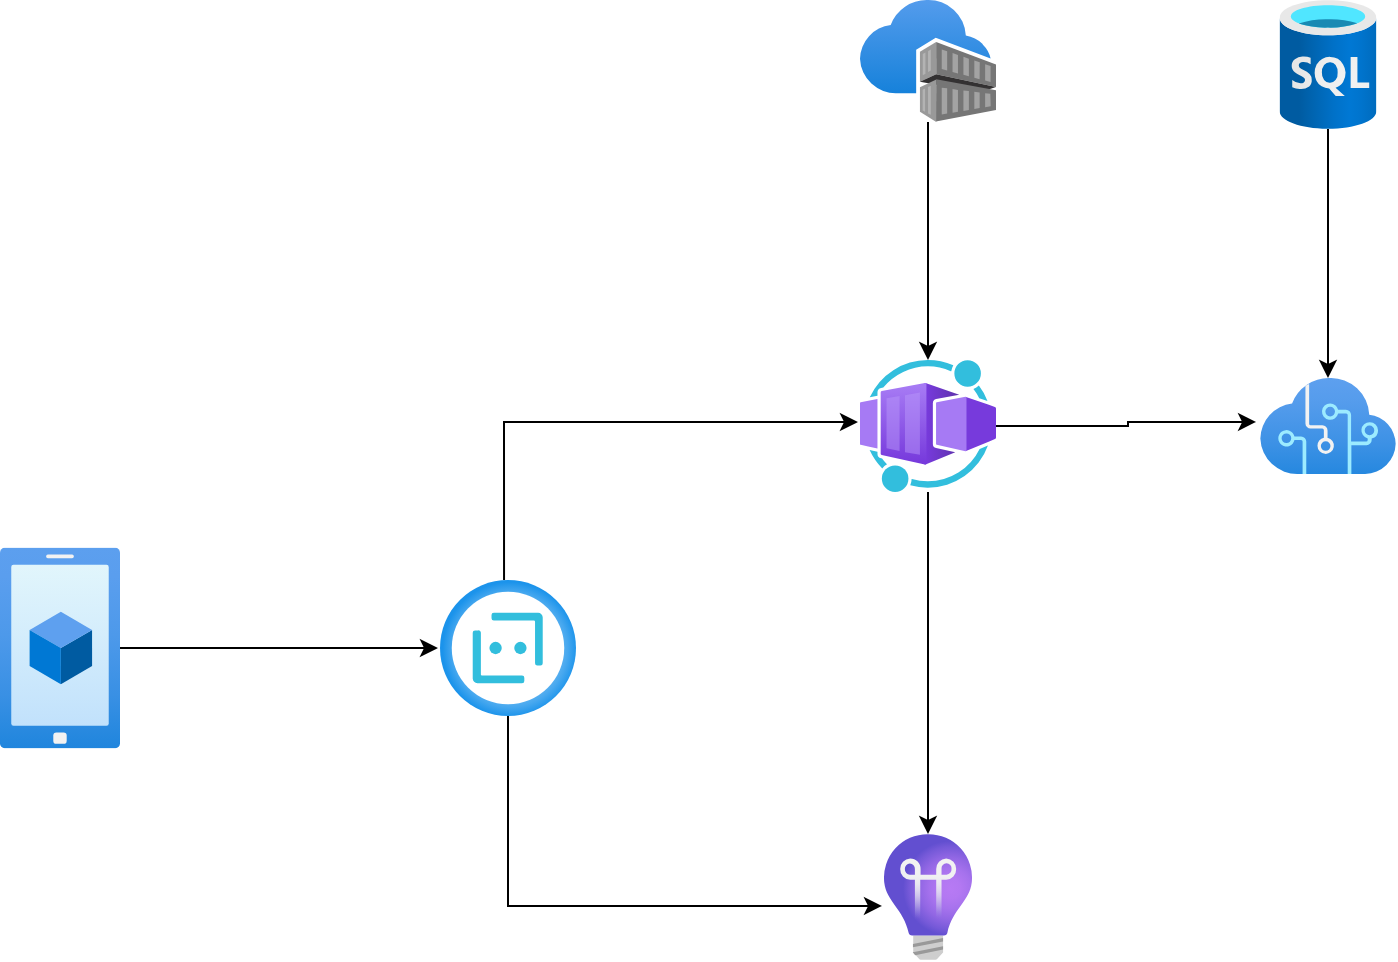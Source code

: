 <mxfile version="21.6.6" type="github">
  <diagram name="Page-1" id="CpIo1Z0mFZJBeZnzkhKw">
    <mxGraphModel dx="1434" dy="797" grid="1" gridSize="10" guides="1" tooltips="1" connect="1" arrows="1" fold="1" page="1" pageScale="1" pageWidth="850" pageHeight="1100" math="0" shadow="0">
      <root>
        <mxCell id="0" />
        <mxCell id="1" parent="0" />
        <mxCell id="af7t_kxeDES-sI4WgdZ9-8" style="edgeStyle=orthogonalEdgeStyle;rounded=0;orthogonalLoop=1;jettySize=auto;html=1;" edge="1" parent="1" source="af7t_kxeDES-sI4WgdZ9-3" target="af7t_kxeDES-sI4WgdZ9-7">
          <mxGeometry relative="1" as="geometry" />
        </mxCell>
        <mxCell id="af7t_kxeDES-sI4WgdZ9-3" value="" style="image;aspect=fixed;html=1;points=[];align=center;fontSize=12;image=img/lib/azure2/containers/Container_Registries.svg;" vertex="1" parent="1">
          <mxGeometry x="470" y="70" width="68" height="61" as="geometry" />
        </mxCell>
        <mxCell id="af7t_kxeDES-sI4WgdZ9-10" style="edgeStyle=orthogonalEdgeStyle;rounded=0;orthogonalLoop=1;jettySize=auto;html=1;entryX=-0.015;entryY=0.47;entryDx=0;entryDy=0;entryPerimeter=0;exitX=0.471;exitY=0;exitDx=0;exitDy=0;exitPerimeter=0;" edge="1" parent="1" source="af7t_kxeDES-sI4WgdZ9-4" target="af7t_kxeDES-sI4WgdZ9-7">
          <mxGeometry relative="1" as="geometry" />
        </mxCell>
        <mxCell id="af7t_kxeDES-sI4WgdZ9-11" style="edgeStyle=orthogonalEdgeStyle;rounded=0;orthogonalLoop=1;jettySize=auto;html=1;entryX=-0.023;entryY=0.571;entryDx=0;entryDy=0;entryPerimeter=0;exitX=0.5;exitY=0.985;exitDx=0;exitDy=0;exitPerimeter=0;" edge="1" parent="1" source="af7t_kxeDES-sI4WgdZ9-4" target="af7t_kxeDES-sI4WgdZ9-6">
          <mxGeometry relative="1" as="geometry" />
        </mxCell>
        <mxCell id="af7t_kxeDES-sI4WgdZ9-4" value="" style="image;aspect=fixed;html=1;points=[];align=center;fontSize=12;image=img/lib/azure2/ai_machine_learning/Bot_Services.svg;" vertex="1" parent="1">
          <mxGeometry x="260" y="360" width="68" height="68" as="geometry" />
        </mxCell>
        <mxCell id="af7t_kxeDES-sI4WgdZ9-6" value="" style="image;aspect=fixed;html=1;points=[];align=center;fontSize=12;image=img/lib/azure2/devops/Application_Insights.svg;" vertex="1" parent="1">
          <mxGeometry x="482" y="487" width="44" height="63" as="geometry" />
        </mxCell>
        <mxCell id="af7t_kxeDES-sI4WgdZ9-9" style="edgeStyle=orthogonalEdgeStyle;rounded=0;orthogonalLoop=1;jettySize=auto;html=1;" edge="1" parent="1" source="af7t_kxeDES-sI4WgdZ9-7" target="af7t_kxeDES-sI4WgdZ9-6">
          <mxGeometry relative="1" as="geometry" />
        </mxCell>
        <mxCell id="af7t_kxeDES-sI4WgdZ9-17" style="edgeStyle=orthogonalEdgeStyle;rounded=0;orthogonalLoop=1;jettySize=auto;html=1;entryX=-0.029;entryY=0.458;entryDx=0;entryDy=0;entryPerimeter=0;" edge="1" parent="1" source="af7t_kxeDES-sI4WgdZ9-7" target="af7t_kxeDES-sI4WgdZ9-16">
          <mxGeometry relative="1" as="geometry" />
        </mxCell>
        <mxCell id="af7t_kxeDES-sI4WgdZ9-7" value="" style="image;aspect=fixed;html=1;points=[];align=center;fontSize=12;image=img/lib/azure2/other/Worker_Container_App.svg;" vertex="1" parent="1">
          <mxGeometry x="470" y="250" width="68" height="66" as="geometry" />
        </mxCell>
        <mxCell id="af7t_kxeDES-sI4WgdZ9-14" style="edgeStyle=orthogonalEdgeStyle;rounded=0;orthogonalLoop=1;jettySize=auto;html=1;entryX=-0.015;entryY=0.5;entryDx=0;entryDy=0;entryPerimeter=0;" edge="1" parent="1" source="af7t_kxeDES-sI4WgdZ9-13" target="af7t_kxeDES-sI4WgdZ9-4">
          <mxGeometry relative="1" as="geometry" />
        </mxCell>
        <mxCell id="af7t_kxeDES-sI4WgdZ9-15" value="" style="group" vertex="1" connectable="0" parent="1">
          <mxGeometry x="40" y="343.75" width="60" height="100.5" as="geometry" />
        </mxCell>
        <mxCell id="af7t_kxeDES-sI4WgdZ9-13" value="" style="image;aspect=fixed;html=1;points=[];align=center;fontSize=12;image=img/lib/azure2/general/Mobile.svg;" vertex="1" parent="af7t_kxeDES-sI4WgdZ9-15">
          <mxGeometry width="60" height="100.5" as="geometry" />
        </mxCell>
        <mxCell id="af7t_kxeDES-sI4WgdZ9-12" value="" style="shape=image;html=1;verticalAlign=top;verticalLabelPosition=bottom;labelBackgroundColor=#ffffff;imageAspect=0;aspect=fixed;image=https://cdn0.iconfinder.com/data/icons/logos-microsoft-office-365/128/Microsoft_Office-10-128.png" vertex="1" parent="af7t_kxeDES-sI4WgdZ9-15">
          <mxGeometry x="10.0" y="30.25" width="40" height="40" as="geometry" />
        </mxCell>
        <mxCell id="af7t_kxeDES-sI4WgdZ9-16" value="" style="image;aspect=fixed;html=1;points=[];align=center;fontSize=12;image=img/lib/azure2/ai_machine_learning/Cognitive_Services.svg;" vertex="1" parent="1">
          <mxGeometry x="670" y="259" width="68" height="48" as="geometry" />
        </mxCell>
        <mxCell id="af7t_kxeDES-sI4WgdZ9-20" style="edgeStyle=orthogonalEdgeStyle;rounded=0;orthogonalLoop=1;jettySize=auto;html=1;" edge="1" parent="1" source="af7t_kxeDES-sI4WgdZ9-19" target="af7t_kxeDES-sI4WgdZ9-16">
          <mxGeometry relative="1" as="geometry" />
        </mxCell>
        <mxCell id="af7t_kxeDES-sI4WgdZ9-19" value="" style="image;aspect=fixed;html=1;points=[];align=center;fontSize=12;image=img/lib/azure2/databases/SQL_Database.svg;" vertex="1" parent="1">
          <mxGeometry x="679.81" y="70" width="48.38" height="64.5" as="geometry" />
        </mxCell>
      </root>
    </mxGraphModel>
  </diagram>
</mxfile>
